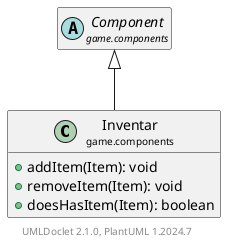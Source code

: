 @startuml
    set namespaceSeparator none
    hide empty fields
    hide empty methods

    class "<size:14>Inventar\n<size:10>game.components" as game.components.Inventar [[Inventar.html]] {
        +addItem(Item): void
        +removeItem(Item): void
        +doesHasItem(Item): boolean
    }

    abstract class "<size:14>Component\n<size:10>game.components" as game.components.Component [[Component.html]]

    game.components.Component <|-- game.components.Inventar

    center footer UMLDoclet 2.1.0, PlantUML %version()
@enduml
